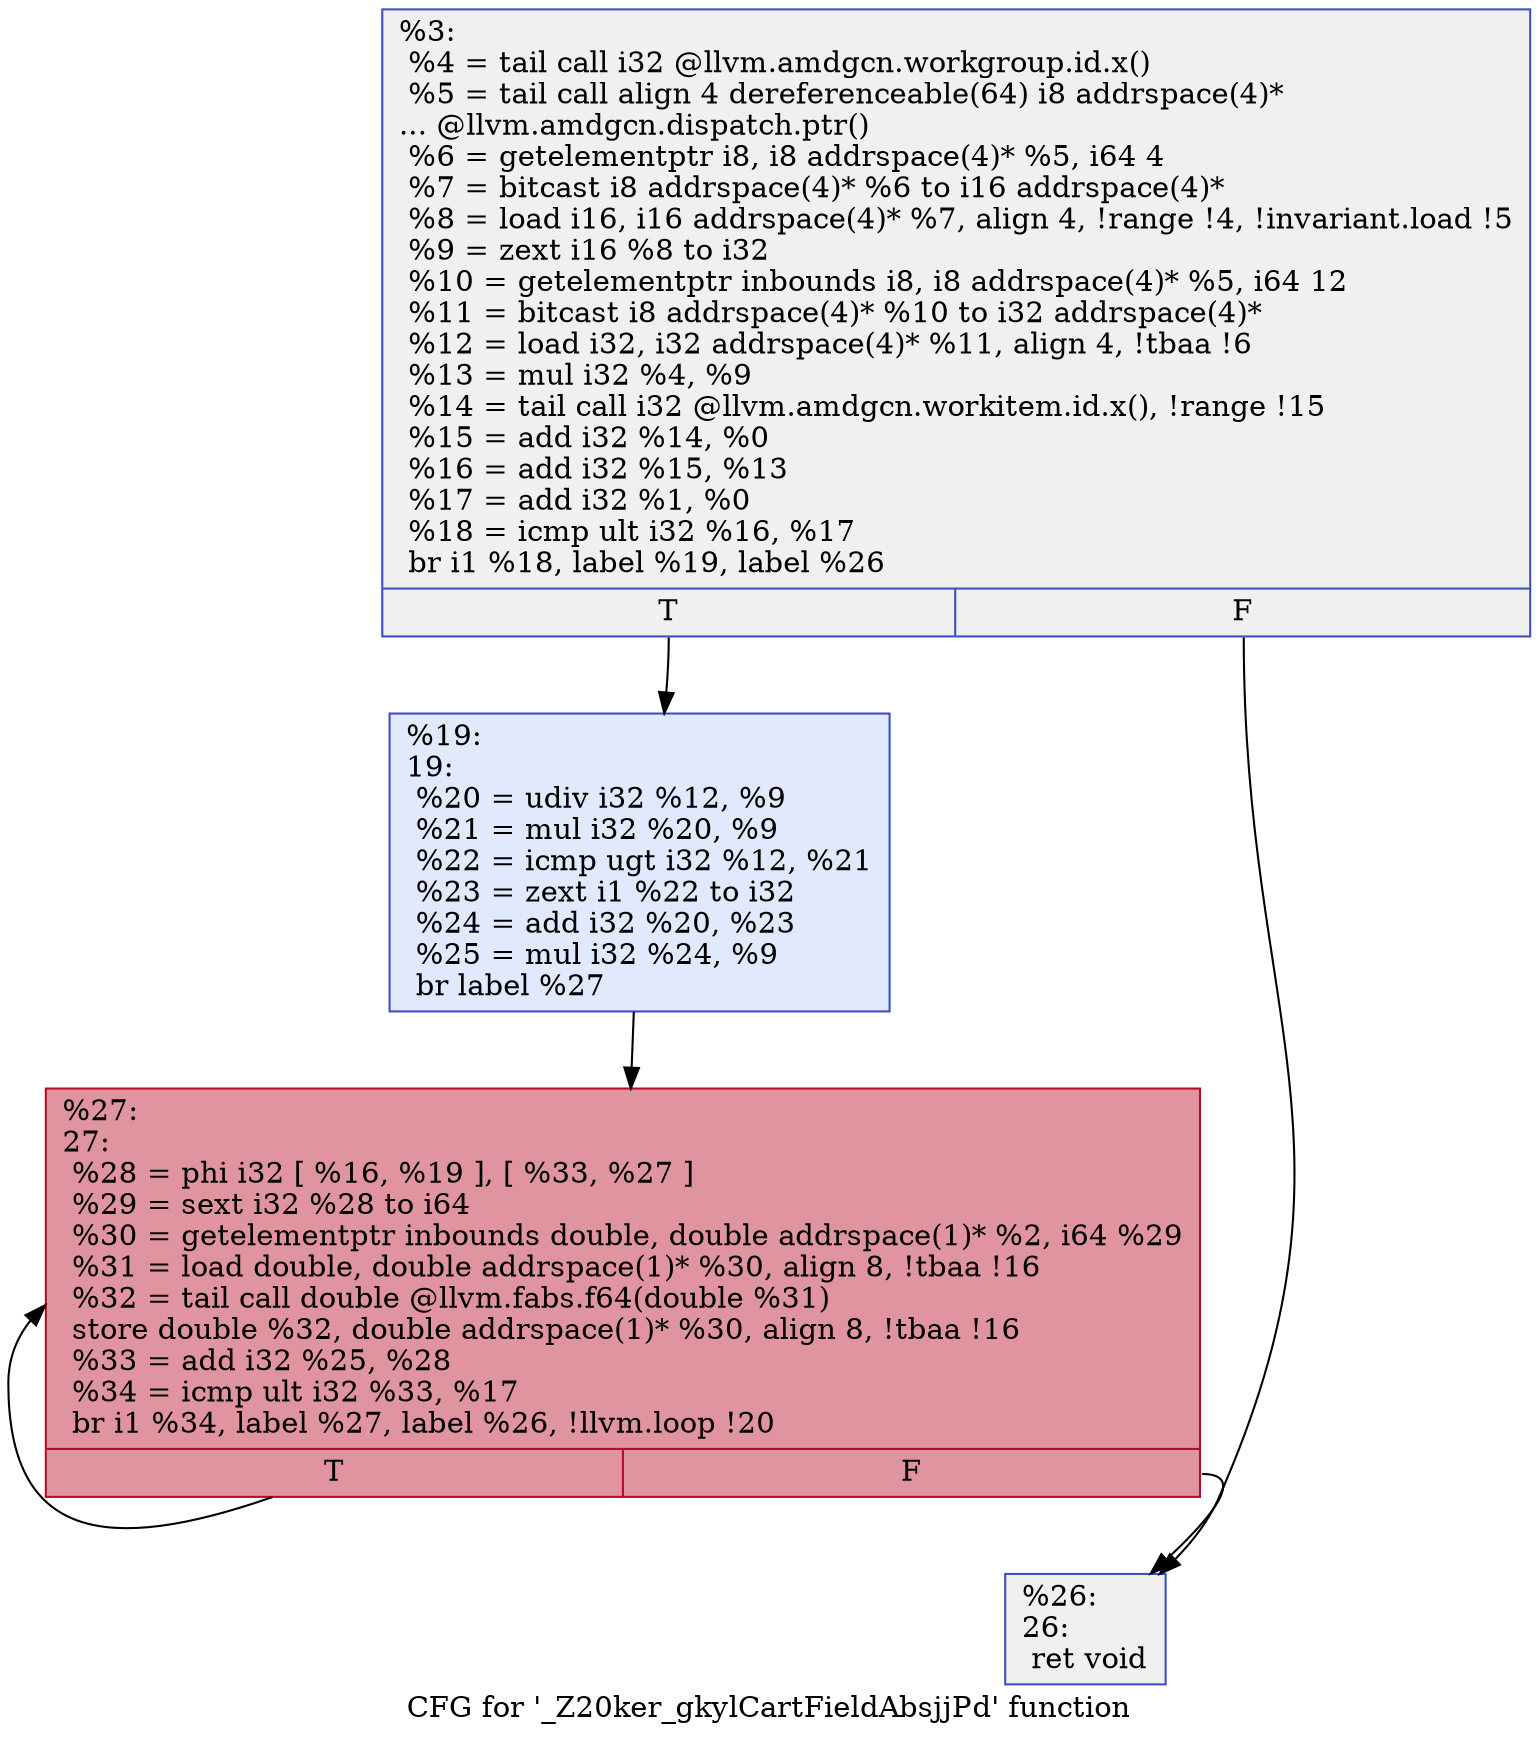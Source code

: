 digraph "CFG for '_Z20ker_gkylCartFieldAbsjjPd' function" {
	label="CFG for '_Z20ker_gkylCartFieldAbsjjPd' function";

	Node0x5f364f0 [shape=record,color="#3d50c3ff", style=filled, fillcolor="#dedcdb70",label="{%3:\l  %4 = tail call i32 @llvm.amdgcn.workgroup.id.x()\l  %5 = tail call align 4 dereferenceable(64) i8 addrspace(4)*\l... @llvm.amdgcn.dispatch.ptr()\l  %6 = getelementptr i8, i8 addrspace(4)* %5, i64 4\l  %7 = bitcast i8 addrspace(4)* %6 to i16 addrspace(4)*\l  %8 = load i16, i16 addrspace(4)* %7, align 4, !range !4, !invariant.load !5\l  %9 = zext i16 %8 to i32\l  %10 = getelementptr inbounds i8, i8 addrspace(4)* %5, i64 12\l  %11 = bitcast i8 addrspace(4)* %10 to i32 addrspace(4)*\l  %12 = load i32, i32 addrspace(4)* %11, align 4, !tbaa !6\l  %13 = mul i32 %4, %9\l  %14 = tail call i32 @llvm.amdgcn.workitem.id.x(), !range !15\l  %15 = add i32 %14, %0\l  %16 = add i32 %15, %13\l  %17 = add i32 %1, %0\l  %18 = icmp ult i32 %16, %17\l  br i1 %18, label %19, label %26\l|{<s0>T|<s1>F}}"];
	Node0x5f364f0:s0 -> Node0x5f38850;
	Node0x5f364f0:s1 -> Node0x5f388e0;
	Node0x5f38850 [shape=record,color="#3d50c3ff", style=filled, fillcolor="#b9d0f970",label="{%19:\l19:                                               \l  %20 = udiv i32 %12, %9\l  %21 = mul i32 %20, %9\l  %22 = icmp ugt i32 %12, %21\l  %23 = zext i1 %22 to i32\l  %24 = add i32 %20, %23\l  %25 = mul i32 %24, %9\l  br label %27\l}"];
	Node0x5f38850 -> Node0x5f38d60;
	Node0x5f388e0 [shape=record,color="#3d50c3ff", style=filled, fillcolor="#dedcdb70",label="{%26:\l26:                                               \l  ret void\l}"];
	Node0x5f38d60 [shape=record,color="#b70d28ff", style=filled, fillcolor="#b70d2870",label="{%27:\l27:                                               \l  %28 = phi i32 [ %16, %19 ], [ %33, %27 ]\l  %29 = sext i32 %28 to i64\l  %30 = getelementptr inbounds double, double addrspace(1)* %2, i64 %29\l  %31 = load double, double addrspace(1)* %30, align 8, !tbaa !16\l  %32 = tail call double @llvm.fabs.f64(double %31)\l  store double %32, double addrspace(1)* %30, align 8, !tbaa !16\l  %33 = add i32 %25, %28\l  %34 = icmp ult i32 %33, %17\l  br i1 %34, label %27, label %26, !llvm.loop !20\l|{<s0>T|<s1>F}}"];
	Node0x5f38d60:s0 -> Node0x5f38d60;
	Node0x5f38d60:s1 -> Node0x5f388e0;
}
